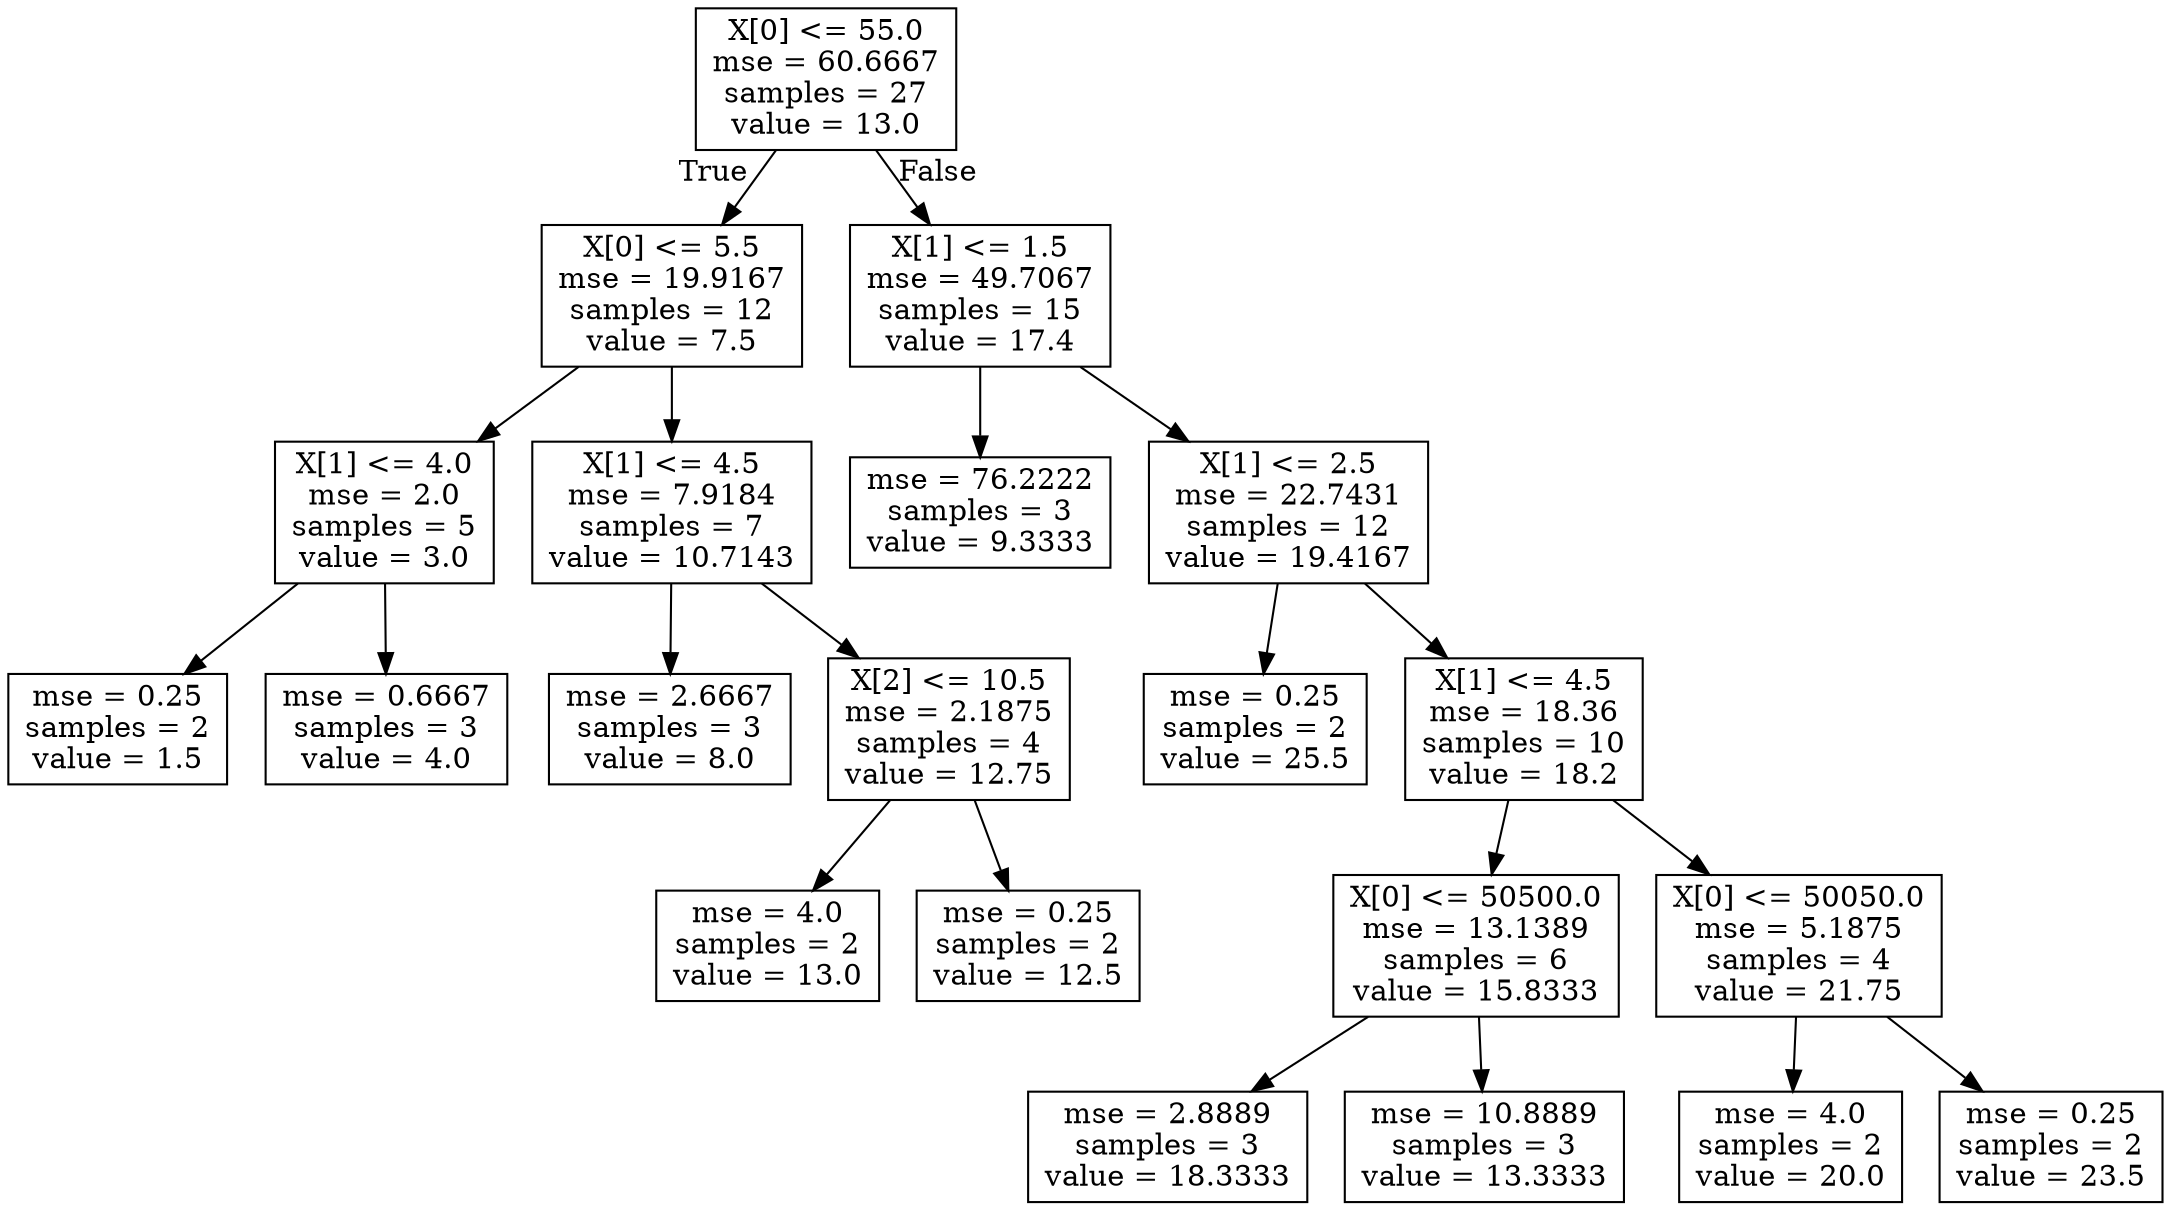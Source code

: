 digraph Tree {
node [shape=box] ;
0 [label="X[0] <= 55.0\nmse = 60.6667\nsamples = 27\nvalue = 13.0"] ;
1 [label="X[0] <= 5.5\nmse = 19.9167\nsamples = 12\nvalue = 7.5"] ;
0 -> 1 [labeldistance=2.5, labelangle=45, headlabel="True"] ;
2 [label="X[1] <= 4.0\nmse = 2.0\nsamples = 5\nvalue = 3.0"] ;
1 -> 2 ;
3 [label="mse = 0.25\nsamples = 2\nvalue = 1.5"] ;
2 -> 3 ;
4 [label="mse = 0.6667\nsamples = 3\nvalue = 4.0"] ;
2 -> 4 ;
5 [label="X[1] <= 4.5\nmse = 7.9184\nsamples = 7\nvalue = 10.7143"] ;
1 -> 5 ;
6 [label="mse = 2.6667\nsamples = 3\nvalue = 8.0"] ;
5 -> 6 ;
7 [label="X[2] <= 10.5\nmse = 2.1875\nsamples = 4\nvalue = 12.75"] ;
5 -> 7 ;
8 [label="mse = 4.0\nsamples = 2\nvalue = 13.0"] ;
7 -> 8 ;
9 [label="mse = 0.25\nsamples = 2\nvalue = 12.5"] ;
7 -> 9 ;
10 [label="X[1] <= 1.5\nmse = 49.7067\nsamples = 15\nvalue = 17.4"] ;
0 -> 10 [labeldistance=2.5, labelangle=-45, headlabel="False"] ;
11 [label="mse = 76.2222\nsamples = 3\nvalue = 9.3333"] ;
10 -> 11 ;
12 [label="X[1] <= 2.5\nmse = 22.7431\nsamples = 12\nvalue = 19.4167"] ;
10 -> 12 ;
13 [label="mse = 0.25\nsamples = 2\nvalue = 25.5"] ;
12 -> 13 ;
14 [label="X[1] <= 4.5\nmse = 18.36\nsamples = 10\nvalue = 18.2"] ;
12 -> 14 ;
15 [label="X[0] <= 50500.0\nmse = 13.1389\nsamples = 6\nvalue = 15.8333"] ;
14 -> 15 ;
16 [label="mse = 2.8889\nsamples = 3\nvalue = 18.3333"] ;
15 -> 16 ;
17 [label="mse = 10.8889\nsamples = 3\nvalue = 13.3333"] ;
15 -> 17 ;
18 [label="X[0] <= 50050.0\nmse = 5.1875\nsamples = 4\nvalue = 21.75"] ;
14 -> 18 ;
19 [label="mse = 4.0\nsamples = 2\nvalue = 20.0"] ;
18 -> 19 ;
20 [label="mse = 0.25\nsamples = 2\nvalue = 23.5"] ;
18 -> 20 ;
}